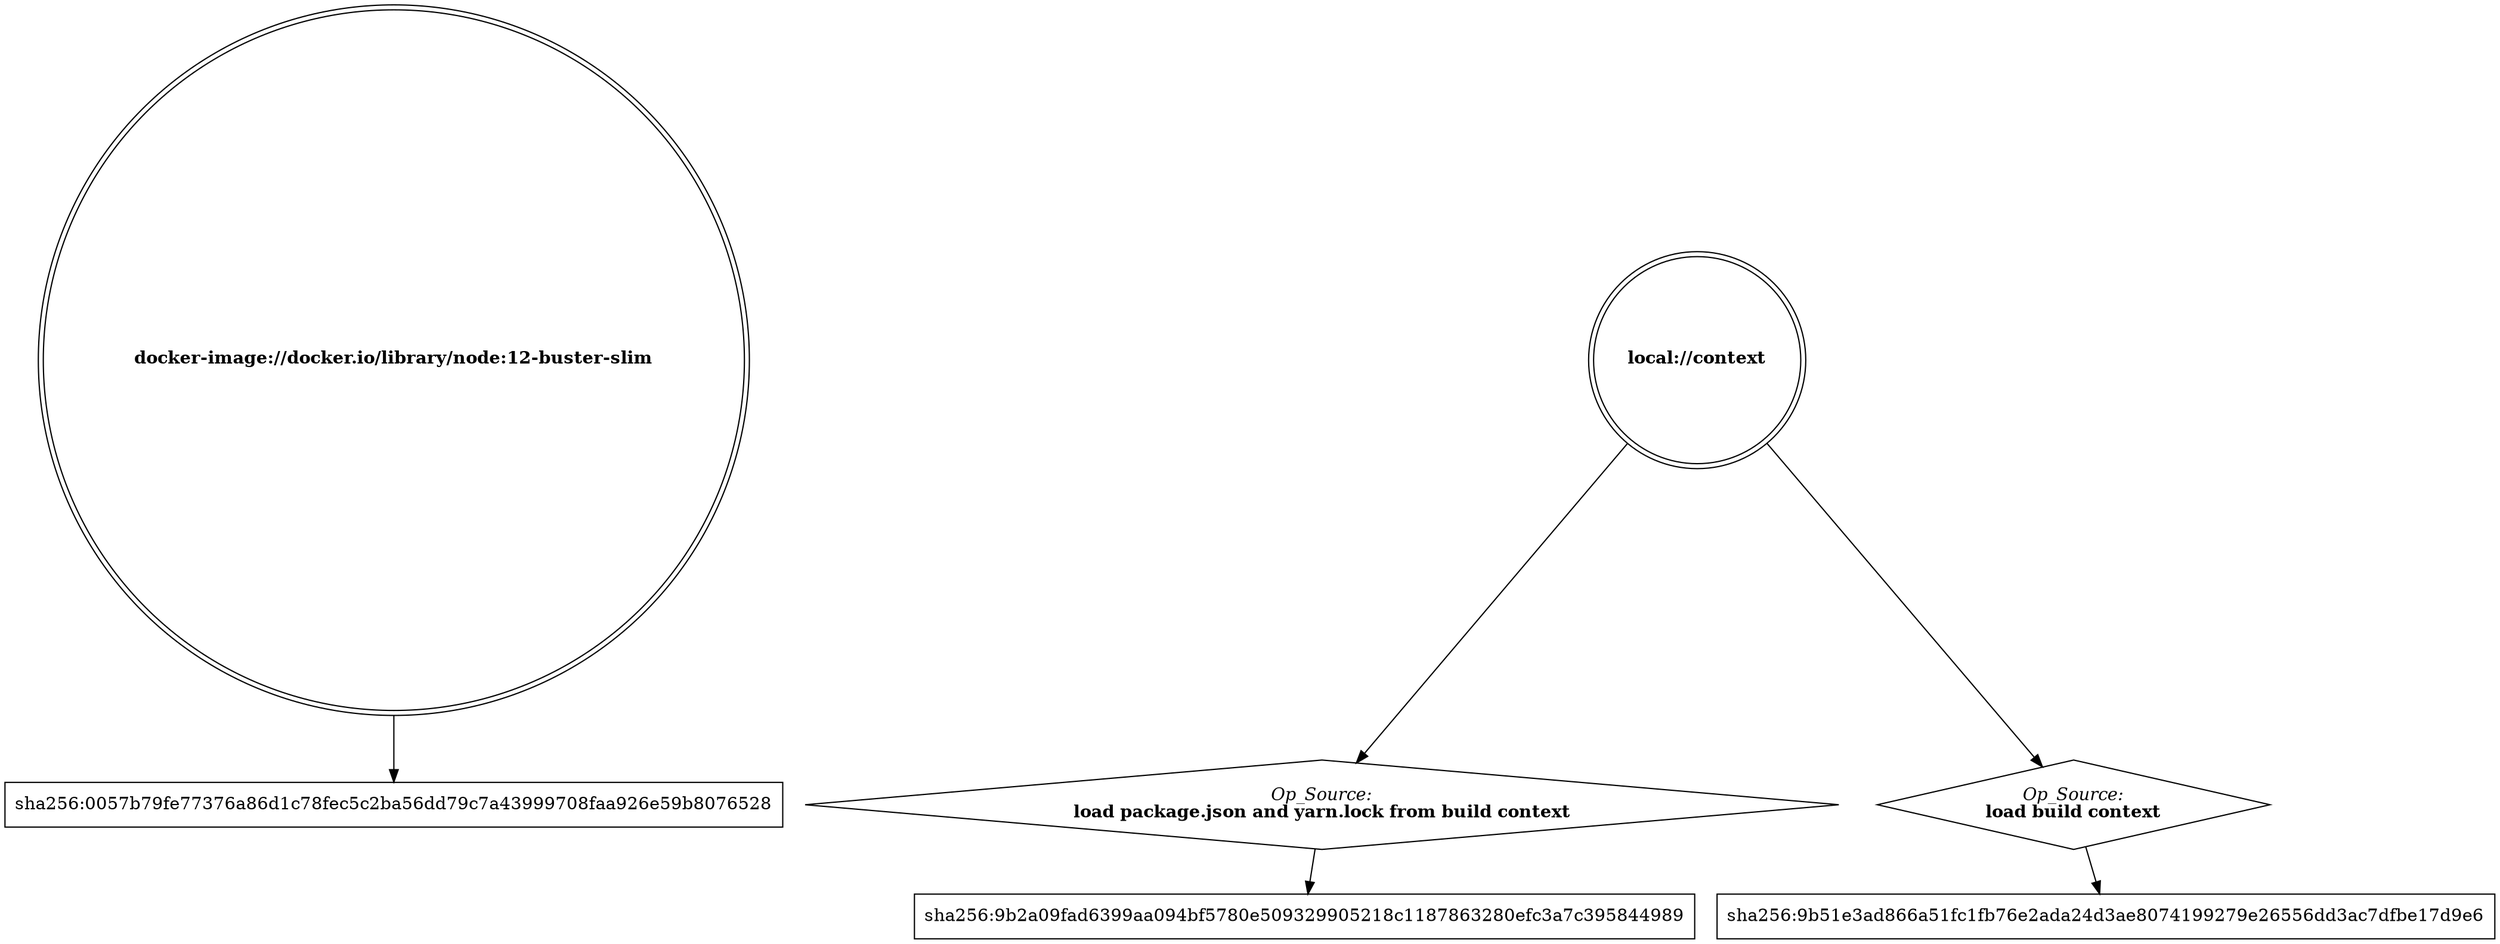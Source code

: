 digraph llbgraph {
"layer_sha256:0057b79fe77376a86d1c78fec5c2ba56dd79c7a43999708faa926e59b8076528" [label="sha256:0057b79fe77376a86d1c78fec5c2ba56dd79c7a43999708faa926e59b8076528",shape="box",style="",fillcolor=""]
"layer_sha256:9b2a09fad6399aa094bf5780e509329905218c1187863280efc3a7c395844989" [label="sha256:9b2a09fad6399aa094bf5780e509329905218c1187863280efc3a7c395844989",shape="box",style="",fillcolor=""]
"layer_sha256:9b51e3ad866a51fc1fb76e2ada24d3ae8074199279e26556dd3ac7dfbe17d9e6" [label="sha256:9b51e3ad866a51fc1fb76e2ada24d3ae8074199279e26556dd3ac7dfbe17d9e6",shape="box",style="",fillcolor=""]
"op_sha256:9b2a09fad6399aa094bf5780e509329905218c1187863280efc3a7c395844989" [label=<<I>Op_Source:</I><BR/><B>load package.json and yarn.lock from build context</B>>,shape="diamond",style="",fillcolor=""]
"op_sha256:9b51e3ad866a51fc1fb76e2ada24d3ae8074199279e26556dd3ac7dfbe17d9e6" [label=<<I>Op_Source:</I><BR/><B>load build context</B>>,shape="diamond",style="",fillcolor=""]
"source_docker-image://docker.io/library/node:12-buster-slim" [label=<<B>docker-image://docker.io/library/node:12-buster-slim</B>>,shape="doublecircle",style="",fillcolor=""]
"source_local://context" [label=<<B>local://context</B>>,shape="doublecircle",style="",fillcolor=""]
"source_docker-image://docker.io/library/node:12-buster-slim" -> "layer_sha256:0057b79fe77376a86d1c78fec5c2ba56dd79c7a43999708faa926e59b8076528" [label=""]
"source_local://context" -> "op_sha256:9b2a09fad6399aa094bf5780e509329905218c1187863280efc3a7c395844989" [label=""]
"op_sha256:9b2a09fad6399aa094bf5780e509329905218c1187863280efc3a7c395844989" -> "layer_sha256:9b2a09fad6399aa094bf5780e509329905218c1187863280efc3a7c395844989" [label=""]
"source_local://context" -> "op_sha256:9b51e3ad866a51fc1fb76e2ada24d3ae8074199279e26556dd3ac7dfbe17d9e6" [label=""]
"op_sha256:9b51e3ad866a51fc1fb76e2ada24d3ae8074199279e26556dd3ac7dfbe17d9e6" -> "layer_sha256:9b51e3ad866a51fc1fb76e2ada24d3ae8074199279e26556dd3ac7dfbe17d9e6" [label=""]
}